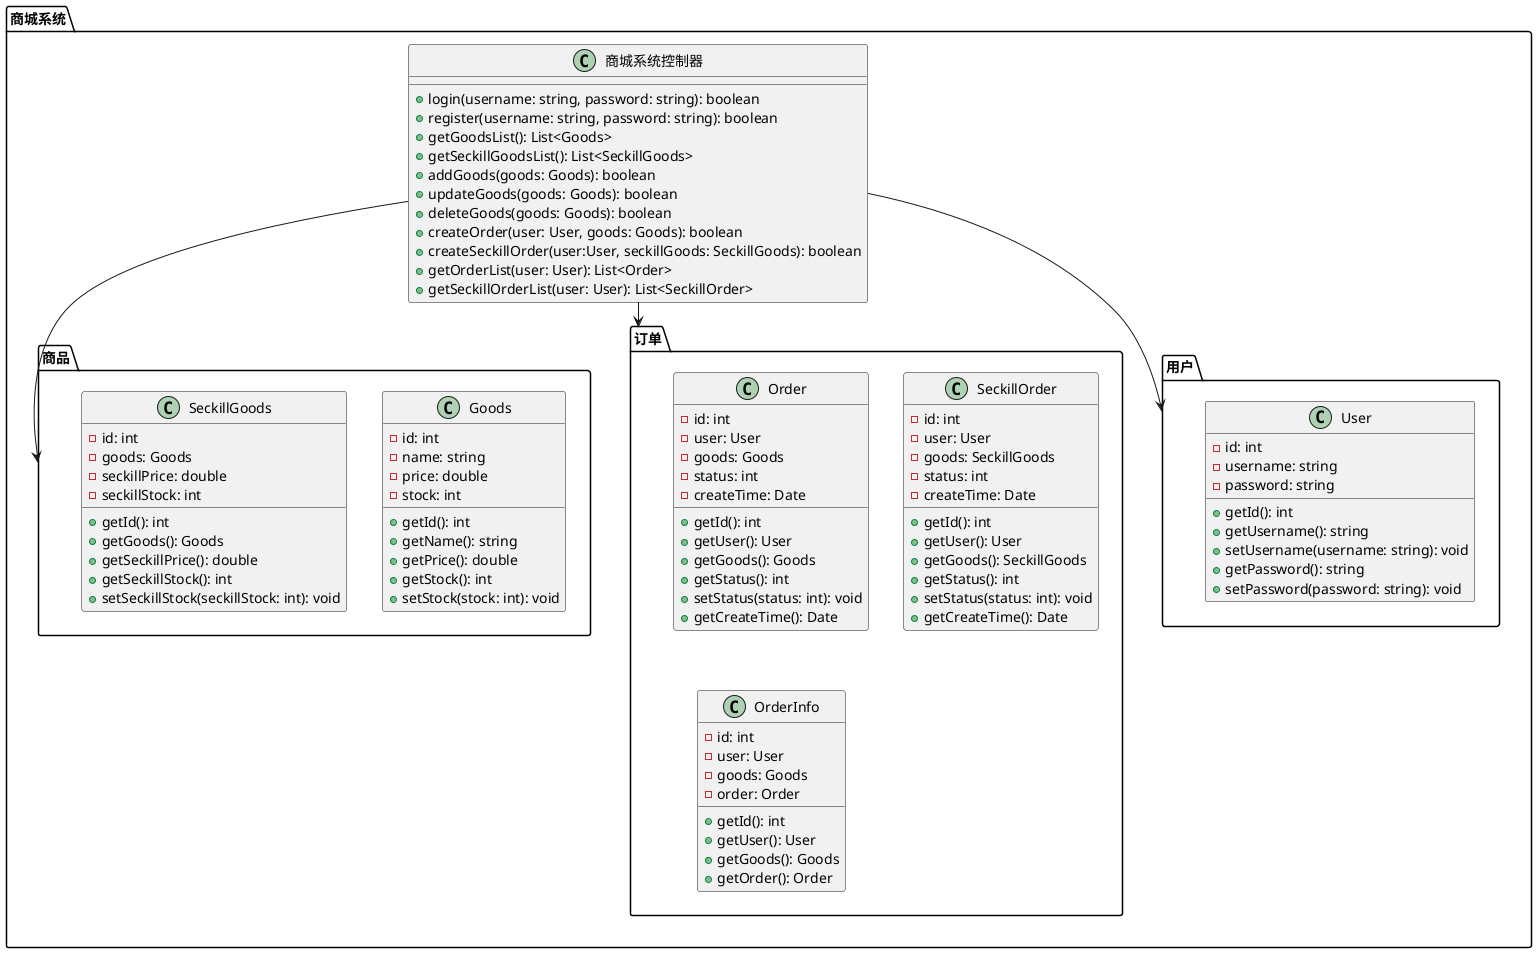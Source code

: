 @startuml
package 商城系统 {
  package 商品 {
    class Goods {
      -id: int
      -name: string
      -price: double
      -stock: int
      +getId(): int
      +getName(): string
      +getPrice(): double
      +getStock(): int
      +setStock(stock: int): void
    }
    class SeckillGoods {
      -id: int
      -goods: Goods
      -seckillPrice: double
      -seckillStock: int
      +getId(): int
      +getGoods(): Goods
      +getSeckillPrice(): double
      +getSeckillStock(): int
      +setSeckillStock(seckillStock: int): void
    }
  }

  package 订单 {
    class Order {
      -id: int
      -user: User
      -goods: Goods
      -status: int
      -createTime: Date
      +getId(): int
      +getUser(): User
      +getGoods(): Goods
      +getStatus(): int
      +setStatus(status: int): void
      +getCreateTime(): Date
    }
    class SeckillOrder {
      -id: int
      -user: User
      -goods: SeckillGoods
      -status: int
      -createTime: Date
      +getId(): int
      +getUser(): User
      +getGoods(): SeckillGoods
      +getStatus(): int
      +setStatus(status: int): void
      +getCreateTime(): Date
    }
    class OrderInfo {
      -id: int
      -user: User
      -goods: Goods
      -order: Order
      +getId(): int
      +getUser(): User
      +getGoods(): Goods
      +getOrder(): Order
    }
  }

  package 用户 {
    class User {
      -id: int
      -username: string
      -password: string
      +getId(): int
      +getUsername(): string
      +setUsername(username: string): void
      +getPassword(): string
      +setPassword(password: string): void
    }
  }

  class 商城系统控制器 {
    +login(username: string, password: string): boolean
    +register(username: string, password: string): boolean
    +getGoodsList(): List<Goods>
    +getSeckillGoodsList(): List<SeckillGoods>
    +addGoods(goods: Goods): boolean
    +updateGoods(goods: Goods): boolean
    +deleteGoods(goods: Goods): boolean
    +createOrder(user: User, goods: Goods): boolean
    +createSeckillOrder(user:User, seckillGoods: SeckillGoods): boolean
    +getOrderList(user: User): List<Order>
    +getSeckillOrderList(user: User): List<SeckillOrder>
  }
}

商城系统控制器 --> 商品
商城系统控制器 --> 订单
商城系统控制器 --> 用户
@enduml